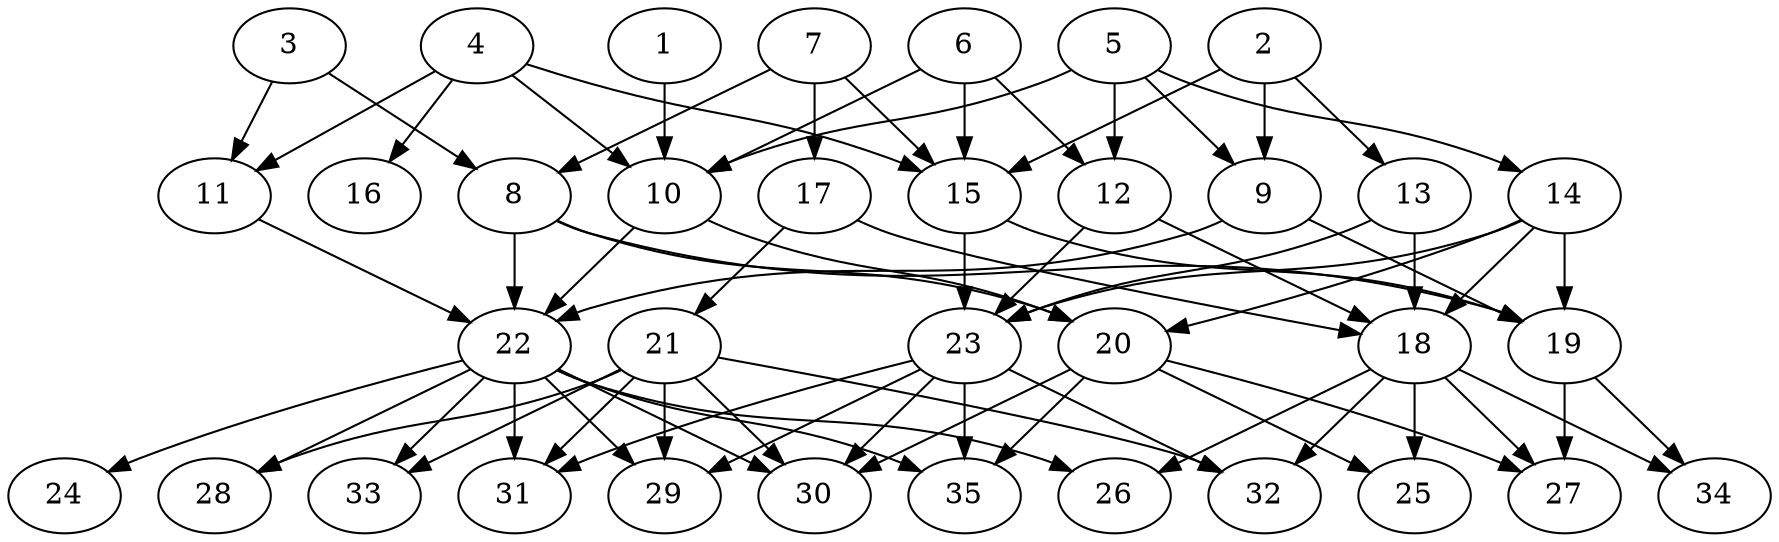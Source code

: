 // DAG (tier=2-normal, mode=compute, n=35, ccr=0.367, fat=0.695, density=0.508, regular=0.560, jump=0.127, mindata=524288, maxdata=8388608)
// DAG automatically generated by daggen at Sun Aug 24 16:33:33 2025
// /home/ermia/Project/Environments/daggen/bin/daggen --dot --ccr 0.367 --fat 0.695 --regular 0.560 --density 0.508 --jump 0.127 --mindata 524288 --maxdata 8388608 -n 35 
digraph G {
  1 [size="9504764995278212", alpha="0.16", expect_size="4752382497639106"]
  1 -> 10 [size ="541848451940352"]
  2 [size="420111662498401222656", alpha="0.06", expect_size="210055831249200611328"]
  2 -> 9 [size ="448745195962368"]
  2 -> 13 [size ="448745195962368"]
  2 -> 15 [size ="448745195962368"]
  3 [size="15512780254704114", alpha="0.05", expect_size="7756390127352057"]
  3 -> 8 [size ="14950386892800"]
  3 -> 11 [size ="14950386892800"]
  4 [size="112495754068155824", alpha="0.09", expect_size="56247877034077912"]
  4 -> 10 [size ="67278515208192"]
  4 -> 11 [size ="67278515208192"]
  4 -> 15 [size ="67278515208192"]
  4 -> 16 [size ="67278515208192"]
  5 [size="118080554115639803904", alpha="0.11", expect_size="59040277057819901952"]
  5 -> 9 [size ="192549432066048"]
  5 -> 10 [size ="192549432066048"]
  5 -> 12 [size ="192549432066048"]
  5 -> 14 [size ="192549432066048"]
  6 [size="88260925303929438208", alpha="0.08", expect_size="44130462651964719104"]
  6 -> 10 [size ="158587506655232"]
  6 -> 12 [size ="158587506655232"]
  6 -> 15 [size ="158587506655232"]
  7 [size="20529591565847668", alpha="0.04", expect_size="10264795782923834"]
  7 -> 8 [size ="15584095895552"]
  7 -> 15 [size ="15584095895552"]
  7 -> 17 [size ="15584095895552"]
  8 [size="432465402002407424000", alpha="0.17", expect_size="216232701001203712000"]
  8 -> 19 [size ="457499790540800"]
  8 -> 20 [size ="457499790540800"]
  8 -> 22 [size ="457499790540800"]
  9 [size="14357213883658480", alpha="0.11", expect_size="7178606941829240"]
  9 -> 19 [size ="256345659932672"]
  9 -> 22 [size ="256345659932672"]
  10 [size="159838929831456", alpha="0.03", expect_size="79919464915728"]
  10 -> 20 [size ="6262062317568"]
  10 -> 22 [size ="6262062317568"]
  11 [size="14298699652277088", alpha="0.19", expect_size="7149349826138544"]
  11 -> 22 [size ="236436951400448"]
  12 [size="4577563426321440", alpha="0.01", expect_size="2288781713160720"]
  12 -> 18 [size ="153091961782272"]
  12 -> 23 [size ="153091961782272"]
  13 [size="859518606774132992", alpha="0.06", expect_size="429759303387066496"]
  13 -> 18 [size ="374543998779392"]
  13 -> 23 [size ="374543998779392"]
  14 [size="731851684969574", alpha="0.07", expect_size="365925842484787"]
  14 -> 18 [size ="46247268319232"]
  14 -> 19 [size ="46247268319232"]
  14 -> 20 [size ="46247268319232"]
  14 -> 23 [size ="46247268319232"]
  15 [size="146242621076834432", alpha="0.09", expect_size="73121310538417216"]
  15 -> 19 [size ="202480604413952"]
  15 -> 23 [size ="202480604413952"]
  16 [size="164053965726195646464", alpha="0.06", expect_size="82026982863097823232"]
  17 [size="16417431064970002432", alpha="0.06", expect_size="8208715532485001216"]
  17 -> 18 [size ="51676543188992"]
  17 -> 21 [size ="51676543188992"]
  18 [size="155261181449519520", alpha="0.19", expect_size="77630590724759760"]
  18 -> 25 [size ="81501106470912"]
  18 -> 26 [size ="81501106470912"]
  18 -> 27 [size ="81501106470912"]
  18 -> 32 [size ="81501106470912"]
  18 -> 34 [size ="81501106470912"]
  19 [size="513731203323811392", alpha="0.01", expect_size="256865601661905696"]
  19 -> 27 [size ="207790257733632"]
  19 -> 34 [size ="207790257733632"]
  20 [size="1007950135966571", alpha="0.01", expect_size="503975067983285"]
  20 -> 25 [size ="46207883804672"]
  20 -> 27 [size ="46207883804672"]
  20 -> 30 [size ="46207883804672"]
  20 -> 35 [size ="46207883804672"]
  21 [size="4928030291402868", alpha="0.05", expect_size="2464015145701434"]
  21 -> 28 [size ="2621280616448"]
  21 -> 29 [size ="2621280616448"]
  21 -> 30 [size ="2621280616448"]
  21 -> 31 [size ="2621280616448"]
  21 -> 32 [size ="2621280616448"]
  21 -> 33 [size ="2621280616448"]
  22 [size="405465868265794306048", alpha="0.09", expect_size="202732934132897153024"]
  22 -> 24 [size ="438254302134272"]
  22 -> 26 [size ="438254302134272"]
  22 -> 28 [size ="438254302134272"]
  22 -> 29 [size ="438254302134272"]
  22 -> 30 [size ="438254302134272"]
  22 -> 31 [size ="438254302134272"]
  22 -> 33 [size ="438254302134272"]
  22 -> 35 [size ="438254302134272"]
  23 [size="19934691321322832", alpha="0.16", expect_size="9967345660661416"]
  23 -> 29 [size ="29774994997248"]
  23 -> 30 [size ="29774994997248"]
  23 -> 31 [size ="29774994997248"]
  23 -> 32 [size ="29774994997248"]
  23 -> 35 [size ="29774994997248"]
  24 [size="183342153713172064", alpha="0.16", expect_size="91671076856586032"]
  25 [size="21110986284336152576", alpha="0.12", expect_size="10555493142168076288"]
  26 [size="335456236605878784", alpha="0.03", expect_size="167728118302939392"]
  27 [size="3838012836652517", alpha="0.13", expect_size="1919006418326258"]
  28 [size="368777317388523520", alpha="0.15", expect_size="184388658694261760"]
  29 [size="3209837238949572", alpha="0.19", expect_size="1604918619474786"]
  30 [size="338633517080374", alpha="0.05", expect_size="169316758540187"]
  31 [size="7507260140841330", alpha="0.05", expect_size="3753630070420665"]
  32 [size="137091553638672128", alpha="0.17", expect_size="68545776819336064"]
  33 [size="4885324492757045", alpha="0.12", expect_size="2442662246378522"]
  34 [size="152386901963270656", alpha="0.02", expect_size="76193450981635328"]
  35 [size="488269119655712768", alpha="0.05", expect_size="244134559827856384"]
}